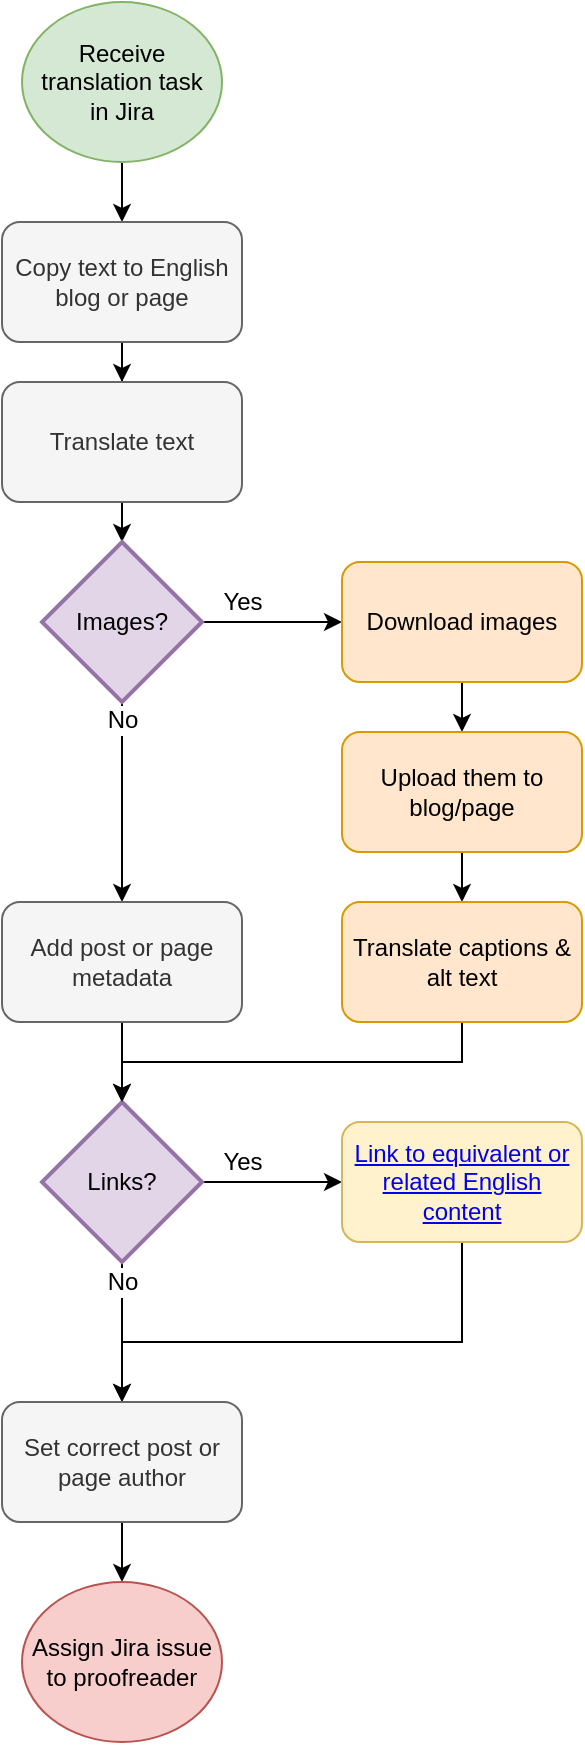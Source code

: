 <mxfile version="20.5.3" type="github" pages="2"><diagram id="sBaOOP4bQ7qVIGHk1-c_" name="Translation task"><mxGraphModel dx="2062" dy="1122" grid="1" gridSize="10" guides="1" tooltips="1" connect="1" arrows="1" fold="1" page="0" pageScale="1" pageWidth="850" pageHeight="1100" math="0" shadow="0"><root><mxCell id="0"/><mxCell id="1" parent="0"/><mxCell id="CNqoaAPJDAH7lURUniDS-3" value="" style="edgeStyle=orthogonalEdgeStyle;rounded=0;orthogonalLoop=1;jettySize=auto;html=1;" parent="1" source="CNqoaAPJDAH7lURUniDS-1" target="CNqoaAPJDAH7lURUniDS-2" edge="1"><mxGeometry relative="1" as="geometry"/></mxCell><mxCell id="CNqoaAPJDAH7lURUniDS-1" value="Receive translation task &lt;br&gt;in Jira" style="ellipse;whiteSpace=wrap;html=1;fontFamily=Helvetica;fontSize=12;fontColor=#000000;align=center;strokeColor=#82b366;fillColor=#d5e8d4;" parent="1" vertex="1"><mxGeometry x="30" y="10" width="100" height="80" as="geometry"/></mxCell><mxCell id="CNqoaAPJDAH7lURUniDS-5" value="" style="edgeStyle=orthogonalEdgeStyle;rounded=0;orthogonalLoop=1;jettySize=auto;html=1;" parent="1" source="CNqoaAPJDAH7lURUniDS-2" target="CNqoaAPJDAH7lURUniDS-4" edge="1"><mxGeometry relative="1" as="geometry"/></mxCell><mxCell id="CNqoaAPJDAH7lURUniDS-2" value="Copy text to English blog or page" style="rounded=1;whiteSpace=wrap;html=1;fillColor=#f5f5f5;strokeColor=#666666;fontColor=#333333;" parent="1" vertex="1"><mxGeometry x="20" y="120" width="120" height="60" as="geometry"/></mxCell><mxCell id="CNqoaAPJDAH7lURUniDS-11" value="" style="edgeStyle=orthogonalEdgeStyle;rounded=0;orthogonalLoop=1;jettySize=auto;html=1;" parent="1" source="CNqoaAPJDAH7lURUniDS-4" target="CNqoaAPJDAH7lURUniDS-10" edge="1"><mxGeometry relative="1" as="geometry"/></mxCell><mxCell id="CNqoaAPJDAH7lURUniDS-4" value="Translate text" style="rounded=1;whiteSpace=wrap;html=1;fillColor=#f5f5f5;strokeColor=#666666;fontColor=#333333;" parent="1" vertex="1"><mxGeometry x="20" y="200" width="120" height="60" as="geometry"/></mxCell><mxCell id="CNqoaAPJDAH7lURUniDS-13" value="" style="edgeStyle=orthogonalEdgeStyle;rounded=0;orthogonalLoop=1;jettySize=auto;html=1;" parent="1" source="CNqoaAPJDAH7lURUniDS-10" target="CNqoaAPJDAH7lURUniDS-12" edge="1"><mxGeometry relative="1" as="geometry"/></mxCell><mxCell id="CNqoaAPJDAH7lURUniDS-31" value="Yes" style="text;html=1;resizable=0;points=[];align=center;verticalAlign=middle;labelBackgroundColor=#ffffff;" parent="CNqoaAPJDAH7lURUniDS-13" vertex="1" connectable="0"><mxGeometry x="-0.28" y="2" relative="1" as="geometry"><mxPoint x="-5" y="-8" as="offset"/></mxGeometry></mxCell><mxCell id="CNqoaAPJDAH7lURUniDS-19" value="" style="edgeStyle=orthogonalEdgeStyle;rounded=0;orthogonalLoop=1;jettySize=auto;html=1;" parent="1" source="CNqoaAPJDAH7lURUniDS-10" target="CNqoaAPJDAH7lURUniDS-18" edge="1"><mxGeometry relative="1" as="geometry"/></mxCell><mxCell id="CNqoaAPJDAH7lURUniDS-32" value="No&lt;br&gt;" style="text;html=1;resizable=0;points=[];align=center;verticalAlign=middle;labelBackgroundColor=#ffffff;" parent="CNqoaAPJDAH7lURUniDS-19" vertex="1" connectable="0"><mxGeometry x="0.32" relative="1" as="geometry"><mxPoint y="-57" as="offset"/></mxGeometry></mxCell><mxCell id="CNqoaAPJDAH7lURUniDS-10" value="Images?" style="strokeWidth=2;html=1;shape=mxgraph.flowchart.decision;whiteSpace=wrap;fontFamily=Helvetica;fontSize=12;fontColor=#000000;align=center;strokeColor=#9673a6;fillColor=#e1d5e7;" parent="1" vertex="1"><mxGeometry x="40" y="280" width="80" height="80" as="geometry"/></mxCell><mxCell id="CNqoaAPJDAH7lURUniDS-21" value="" style="edgeStyle=orthogonalEdgeStyle;rounded=0;orthogonalLoop=1;jettySize=auto;html=1;" parent="1" source="CNqoaAPJDAH7lURUniDS-18" target="CNqoaAPJDAH7lURUniDS-20" edge="1"><mxGeometry relative="1" as="geometry"/></mxCell><mxCell id="CNqoaAPJDAH7lURUniDS-18" value="Add post or page metadata" style="rounded=1;whiteSpace=wrap;html=1;fillColor=#f5f5f5;strokeColor=#666666;fontColor=#333333;" parent="1" vertex="1"><mxGeometry x="20" y="460" width="120" height="60" as="geometry"/></mxCell><mxCell id="CNqoaAPJDAH7lURUniDS-23" value="" style="edgeStyle=orthogonalEdgeStyle;rounded=0;orthogonalLoop=1;jettySize=auto;html=1;" parent="1" source="CNqoaAPJDAH7lURUniDS-20" target="CNqoaAPJDAH7lURUniDS-22" edge="1"><mxGeometry relative="1" as="geometry"/></mxCell><mxCell id="CNqoaAPJDAH7lURUniDS-34" value="No" style="text;html=1;resizable=0;points=[];align=center;verticalAlign=middle;labelBackgroundColor=#ffffff;" parent="CNqoaAPJDAH7lURUniDS-23" vertex="1" connectable="0"><mxGeometry x="-0.025" y="-1" relative="1" as="geometry"><mxPoint x="1" y="-24" as="offset"/></mxGeometry></mxCell><mxCell id="CNqoaAPJDAH7lURUniDS-26" value="" style="edgeStyle=orthogonalEdgeStyle;rounded=0;orthogonalLoop=1;jettySize=auto;html=1;" parent="1" source="CNqoaAPJDAH7lURUniDS-20" target="CNqoaAPJDAH7lURUniDS-25" edge="1"><mxGeometry relative="1" as="geometry"/></mxCell><mxCell id="CNqoaAPJDAH7lURUniDS-33" value="Yes" style="text;html=1;resizable=0;points=[];align=center;verticalAlign=middle;labelBackgroundColor=#ffffff;" parent="CNqoaAPJDAH7lURUniDS-26" vertex="1" connectable="0"><mxGeometry x="0.091" y="1" relative="1" as="geometry"><mxPoint x="-18" y="-9" as="offset"/></mxGeometry></mxCell><mxCell id="CNqoaAPJDAH7lURUniDS-20" value="Links?" style="strokeWidth=2;html=1;shape=mxgraph.flowchart.decision;whiteSpace=wrap;fontFamily=Helvetica;fontSize=12;fontColor=#000000;align=center;strokeColor=#9673a6;fillColor=#e1d5e7;" parent="1" vertex="1"><mxGeometry x="40" y="560" width="80" height="80" as="geometry"/></mxCell><mxCell id="CNqoaAPJDAH7lURUniDS-29" style="edgeStyle=orthogonalEdgeStyle;rounded=0;orthogonalLoop=1;jettySize=auto;html=1;exitX=0.5;exitY=1;exitDx=0;exitDy=0;" parent="1" source="CNqoaAPJDAH7lURUniDS-25" target="CNqoaAPJDAH7lURUniDS-22" edge="1"><mxGeometry relative="1" as="geometry"><Array as="points"><mxPoint x="250" y="680"/><mxPoint x="80" y="680"/></Array></mxGeometry></mxCell><UserObject label="Link to equivalent or related English content" link="data:page/id,X3v1yP-aQRlu8tmFKQWf" id="CNqoaAPJDAH7lURUniDS-25"><mxCell style="rounded=1;whiteSpace=wrap;html=1;fillColor=#fff2cc;strokeColor=#d6b656;fontColor=#0000EE;fontStyle=4;" parent="1" vertex="1"><mxGeometry x="190" y="570" width="120" height="60" as="geometry"/></mxCell></UserObject><mxCell id="CNqoaAPJDAH7lURUniDS-28" value="" style="edgeStyle=orthogonalEdgeStyle;rounded=0;orthogonalLoop=1;jettySize=auto;html=1;" parent="1" source="CNqoaAPJDAH7lURUniDS-22" target="CNqoaAPJDAH7lURUniDS-27" edge="1"><mxGeometry relative="1" as="geometry"/></mxCell><mxCell id="CNqoaAPJDAH7lURUniDS-22" value="Set correct post or page author" style="rounded=1;whiteSpace=wrap;html=1;fillColor=#f5f5f5;strokeColor=#666666;fontColor=#333333;" parent="1" vertex="1"><mxGeometry x="20" y="710" width="120" height="60" as="geometry"/></mxCell><mxCell id="CNqoaAPJDAH7lURUniDS-27" value="Assign Jira issue to proofreader" style="ellipse;whiteSpace=wrap;html=1;fontFamily=Helvetica;fontSize=12;fontColor=#000000;align=center;strokeColor=#b85450;fillColor=#f8cecc;" parent="1" vertex="1"><mxGeometry x="30" y="800" width="100" height="80" as="geometry"/></mxCell><mxCell id="CNqoaAPJDAH7lURUniDS-15" value="" style="edgeStyle=orthogonalEdgeStyle;rounded=0;orthogonalLoop=1;jettySize=auto;html=1;" parent="1" source="CNqoaAPJDAH7lURUniDS-12" target="CNqoaAPJDAH7lURUniDS-14" edge="1"><mxGeometry relative="1" as="geometry"/></mxCell><mxCell id="CNqoaAPJDAH7lURUniDS-12" value="Download images" style="rounded=1;whiteSpace=wrap;html=1;fillColor=#ffe6cc;strokeColor=#d79b00;" parent="1" vertex="1"><mxGeometry x="190" y="290" width="120" height="60" as="geometry"/></mxCell><mxCell id="CNqoaAPJDAH7lURUniDS-17" value="" style="edgeStyle=orthogonalEdgeStyle;rounded=0;orthogonalLoop=1;jettySize=auto;html=1;" parent="1" source="CNqoaAPJDAH7lURUniDS-14" target="CNqoaAPJDAH7lURUniDS-16" edge="1"><mxGeometry relative="1" as="geometry"/></mxCell><mxCell id="CNqoaAPJDAH7lURUniDS-14" value="Upload them to blog/page" style="rounded=1;whiteSpace=wrap;html=1;fillColor=#ffe6cc;strokeColor=#d79b00;" parent="1" vertex="1"><mxGeometry x="190" y="375" width="120" height="60" as="geometry"/></mxCell><mxCell id="CNqoaAPJDAH7lURUniDS-24" style="edgeStyle=orthogonalEdgeStyle;rounded=0;orthogonalLoop=1;jettySize=auto;html=1;exitX=0.5;exitY=1;exitDx=0;exitDy=0;" parent="1" source="CNqoaAPJDAH7lURUniDS-16" target="CNqoaAPJDAH7lURUniDS-20" edge="1"><mxGeometry relative="1" as="geometry"><Array as="points"><mxPoint x="250" y="540"/><mxPoint x="80" y="540"/></Array></mxGeometry></mxCell><mxCell id="CNqoaAPJDAH7lURUniDS-16" value="Translate captions &amp;amp; alt text" style="rounded=1;whiteSpace=wrap;html=1;fillColor=#ffe6cc;strokeColor=#d79b00;" parent="1" vertex="1"><mxGeometry x="190" y="460" width="120" height="60" as="geometry"/></mxCell></root></mxGraphModel></diagram><diagram id="X3v1yP-aQRlu8tmFKQWf" name="Find correct English link"><mxGraphModel dx="1376" dy="566" grid="1" gridSize="10" guides="1" tooltips="1" connect="1" arrows="1" fold="1" page="0" pageScale="1" pageWidth="850" pageHeight="1100" math="0" shadow="0"><root><mxCell id="WdCOPJbgUaw3klMFCMw8-0"/><mxCell id="WdCOPJbgUaw3klMFCMw8-1" parent="WdCOPJbgUaw3klMFCMw8-0"/><mxCell id="crcYIyTyVoVl5Kx6Z4lq-2" value="" style="edgeStyle=orthogonalEdgeStyle;rounded=0;orthogonalLoop=1;jettySize=auto;html=1;" parent="WdCOPJbgUaw3klMFCMw8-1" source="crcYIyTyVoVl5Kx6Z4lq-0" target="crcYIyTyVoVl5Kx6Z4lq-1" edge="1"><mxGeometry relative="1" as="geometry"/></mxCell><mxCell id="crcYIyTyVoVl5Kx6Z4lq-0" value="Follow German link" style="ellipse;whiteSpace=wrap;html=1;fontFamily=Helvetica;fontSize=12;fontColor=#000000;align=center;strokeColor=#82b366;strokeWidth=1;fillColor=#d5e8d4;" parent="WdCOPJbgUaw3klMFCMw8-1" vertex="1"><mxGeometry x="30" y="30" width="100" height="80" as="geometry"/></mxCell><mxCell id="crcYIyTyVoVl5Kx6Z4lq-6" value="" style="edgeStyle=orthogonalEdgeStyle;rounded=0;orthogonalLoop=1;jettySize=auto;html=1;" parent="WdCOPJbgUaw3klMFCMw8-1" source="crcYIyTyVoVl5Kx6Z4lq-1" target="crcYIyTyVoVl5Kx6Z4lq-5" edge="1"><mxGeometry relative="1" as="geometry"/></mxCell><mxCell id="crcYIyTyVoVl5Kx6Z4lq-17" value="No" style="text;html=1;resizable=0;points=[];align=center;verticalAlign=middle;labelBackgroundColor=#ffffff;" parent="crcYIyTyVoVl5Kx6Z4lq-6" vertex="1" connectable="0"><mxGeometry x="-0.3" y="-2" relative="1" as="geometry"><mxPoint x="2" y="-1" as="offset"/></mxGeometry></mxCell><mxCell id="crcYIyTyVoVl5Kx6Z4lq-8" value="" style="edgeStyle=orthogonalEdgeStyle;rounded=0;orthogonalLoop=1;jettySize=auto;html=1;" parent="WdCOPJbgUaw3klMFCMw8-1" source="crcYIyTyVoVl5Kx6Z4lq-1" target="crcYIyTyVoVl5Kx6Z4lq-7" edge="1"><mxGeometry relative="1" as="geometry"/></mxCell><mxCell id="crcYIyTyVoVl5Kx6Z4lq-9" value="Yes" style="text;html=1;resizable=0;points=[];align=center;verticalAlign=middle;labelBackgroundColor=#ffffff;" parent="crcYIyTyVoVl5Kx6Z4lq-8" vertex="1" connectable="0"><mxGeometry x="-0.025" y="-2" relative="1" as="geometry"><mxPoint x="-19" y="-12" as="offset"/></mxGeometry></mxCell><mxCell id="crcYIyTyVoVl5Kx6Z4lq-1" value="Link to English content on page?" style="strokeWidth=1;html=1;shape=mxgraph.flowchart.decision;whiteSpace=wrap;fontFamily=Helvetica;fontSize=12;align=center;strokeColor=#9673a6;fillColor=#e1d5e7;" parent="WdCOPJbgUaw3klMFCMw8-1" vertex="1"><mxGeometry x="20" y="140" width="120" height="100" as="geometry"/></mxCell><mxCell id="crcYIyTyVoVl5Kx6Z4lq-11" value="" style="edgeStyle=orthogonalEdgeStyle;rounded=0;orthogonalLoop=1;jettySize=auto;html=1;" parent="WdCOPJbgUaw3klMFCMw8-1" source="crcYIyTyVoVl5Kx6Z4lq-7" target="crcYIyTyVoVl5Kx6Z4lq-10" edge="1"><mxGeometry relative="1" as="geometry"/></mxCell><mxCell id="crcYIyTyVoVl5Kx6Z4lq-18" value="Yes" style="text;html=1;resizable=0;points=[];align=center;verticalAlign=middle;labelBackgroundColor=#ffffff;" parent="crcYIyTyVoVl5Kx6Z4lq-11" vertex="1" connectable="0"><mxGeometry x="-0.475" relative="1" as="geometry"><mxPoint x="-11" y="-10" as="offset"/></mxGeometry></mxCell><mxCell id="crcYIyTyVoVl5Kx6Z4lq-13" value="" style="edgeStyle=orthogonalEdgeStyle;rounded=0;orthogonalLoop=1;jettySize=auto;html=1;" parent="WdCOPJbgUaw3klMFCMw8-1" source="crcYIyTyVoVl5Kx6Z4lq-7" target="crcYIyTyVoVl5Kx6Z4lq-12" edge="1"><mxGeometry relative="1" as="geometry"/></mxCell><mxCell id="crcYIyTyVoVl5Kx6Z4lq-16" value="No" style="text;html=1;resizable=0;points=[];align=center;verticalAlign=middle;labelBackgroundColor=#ffffff;" parent="crcYIyTyVoVl5Kx6Z4lq-13" vertex="1" connectable="0"><mxGeometry x="-0.386" y="1" relative="1" as="geometry"><mxPoint x="-1" y="-23" as="offset"/></mxGeometry></mxCell><mxCell id="crcYIyTyVoVl5Kx6Z4lq-7" value="Confluence page?" style="strokeWidth=1;html=1;shape=mxgraph.flowchart.decision;whiteSpace=wrap;fontFamily=Helvetica;fontSize=12;align=center;strokeColor=#9673a6;fillColor=#e1d5e7;" parent="WdCOPJbgUaw3klMFCMw8-1" vertex="1"><mxGeometry x="220" y="140" width="120" height="100" as="geometry"/></mxCell><mxCell id="crcYIyTyVoVl5Kx6Z4lq-20" value="" style="edgeStyle=orthogonalEdgeStyle;rounded=0;orthogonalLoop=1;jettySize=auto;html=1;" parent="WdCOPJbgUaw3klMFCMw8-1" source="crcYIyTyVoVl5Kx6Z4lq-12" target="crcYIyTyVoVl5Kx6Z4lq-19" edge="1"><mxGeometry relative="1" as="geometry"/></mxCell><mxCell id="crcYIyTyVoVl5Kx6Z4lq-12" value="Copy &amp;nbsp;URL and insert it into post/page" style="rounded=1;whiteSpace=wrap;html=1;strokeWidth=1;fillColor=#fff2cc;strokeColor=#d6b656;" parent="WdCOPJbgUaw3klMFCMw8-1" vertex="1"><mxGeometry x="220" y="380" width="120" height="60" as="geometry"/></mxCell><UserObject label="Continue with translation task" link="data:page/id,sBaOOP4bQ7qVIGHk1-c_" id="crcYIyTyVoVl5Kx6Z4lq-19"><mxCell style="ellipse;whiteSpace=wrap;html=1;fontFamily=Helvetica;fontSize=12;fontColor=#0000EE;align=center;strokeColor=#b85450;strokeWidth=1;fillColor=#f8cecc;" parent="WdCOPJbgUaw3klMFCMw8-1" vertex="1"><mxGeometry x="230" y="470" width="100" height="80" as="geometry"/></mxCell></UserObject><mxCell id="crcYIyTyVoVl5Kx6Z4lq-15" style="edgeStyle=orthogonalEdgeStyle;rounded=0;orthogonalLoop=1;jettySize=auto;html=1;exitX=0.5;exitY=1;exitDx=0;exitDy=0;" parent="WdCOPJbgUaw3klMFCMw8-1" source="crcYIyTyVoVl5Kx6Z4lq-10" target="crcYIyTyVoVl5Kx6Z4lq-12" edge="1"><mxGeometry relative="1" as="geometry"><Array as="points"><mxPoint x="500" y="280"/><mxPoint x="280" y="280"/></Array></mxGeometry></mxCell><mxCell id="crcYIyTyVoVl5Kx6Z4lq-10" value="Look for short link: &lt;br&gt;Press &quot;K&quot; or look for a short URL at bottom of page" style="rounded=1;whiteSpace=wrap;html=1;strokeWidth=1;fillColor=#fff2cc;strokeColor=#d6b656;" parent="WdCOPJbgUaw3klMFCMw8-1" vertex="1"><mxGeometry x="420" y="160" width="160" height="60" as="geometry"/></mxCell><mxCell id="crcYIyTyVoVl5Kx6Z4lq-14" value="" style="edgeStyle=orthogonalEdgeStyle;rounded=0;orthogonalLoop=1;jettySize=auto;html=1;" parent="WdCOPJbgUaw3klMFCMw8-1" source="crcYIyTyVoVl5Kx6Z4lq-5" target="crcYIyTyVoVl5Kx6Z4lq-12" edge="1"><mxGeometry relative="1" as="geometry"><Array as="points"><mxPoint x="280" y="330"/></Array></mxGeometry></mxCell><mxCell id="crcYIyTyVoVl5Kx6Z4lq-5" value="Find an equivalent post or page to link to" style="rounded=1;whiteSpace=wrap;html=1;strokeWidth=1;fillColor=#fff2cc;strokeColor=#d6b656;" parent="WdCOPJbgUaw3klMFCMw8-1" vertex="1"><mxGeometry x="20" y="280" width="120" height="60" as="geometry"/></mxCell></root></mxGraphModel></diagram></mxfile>